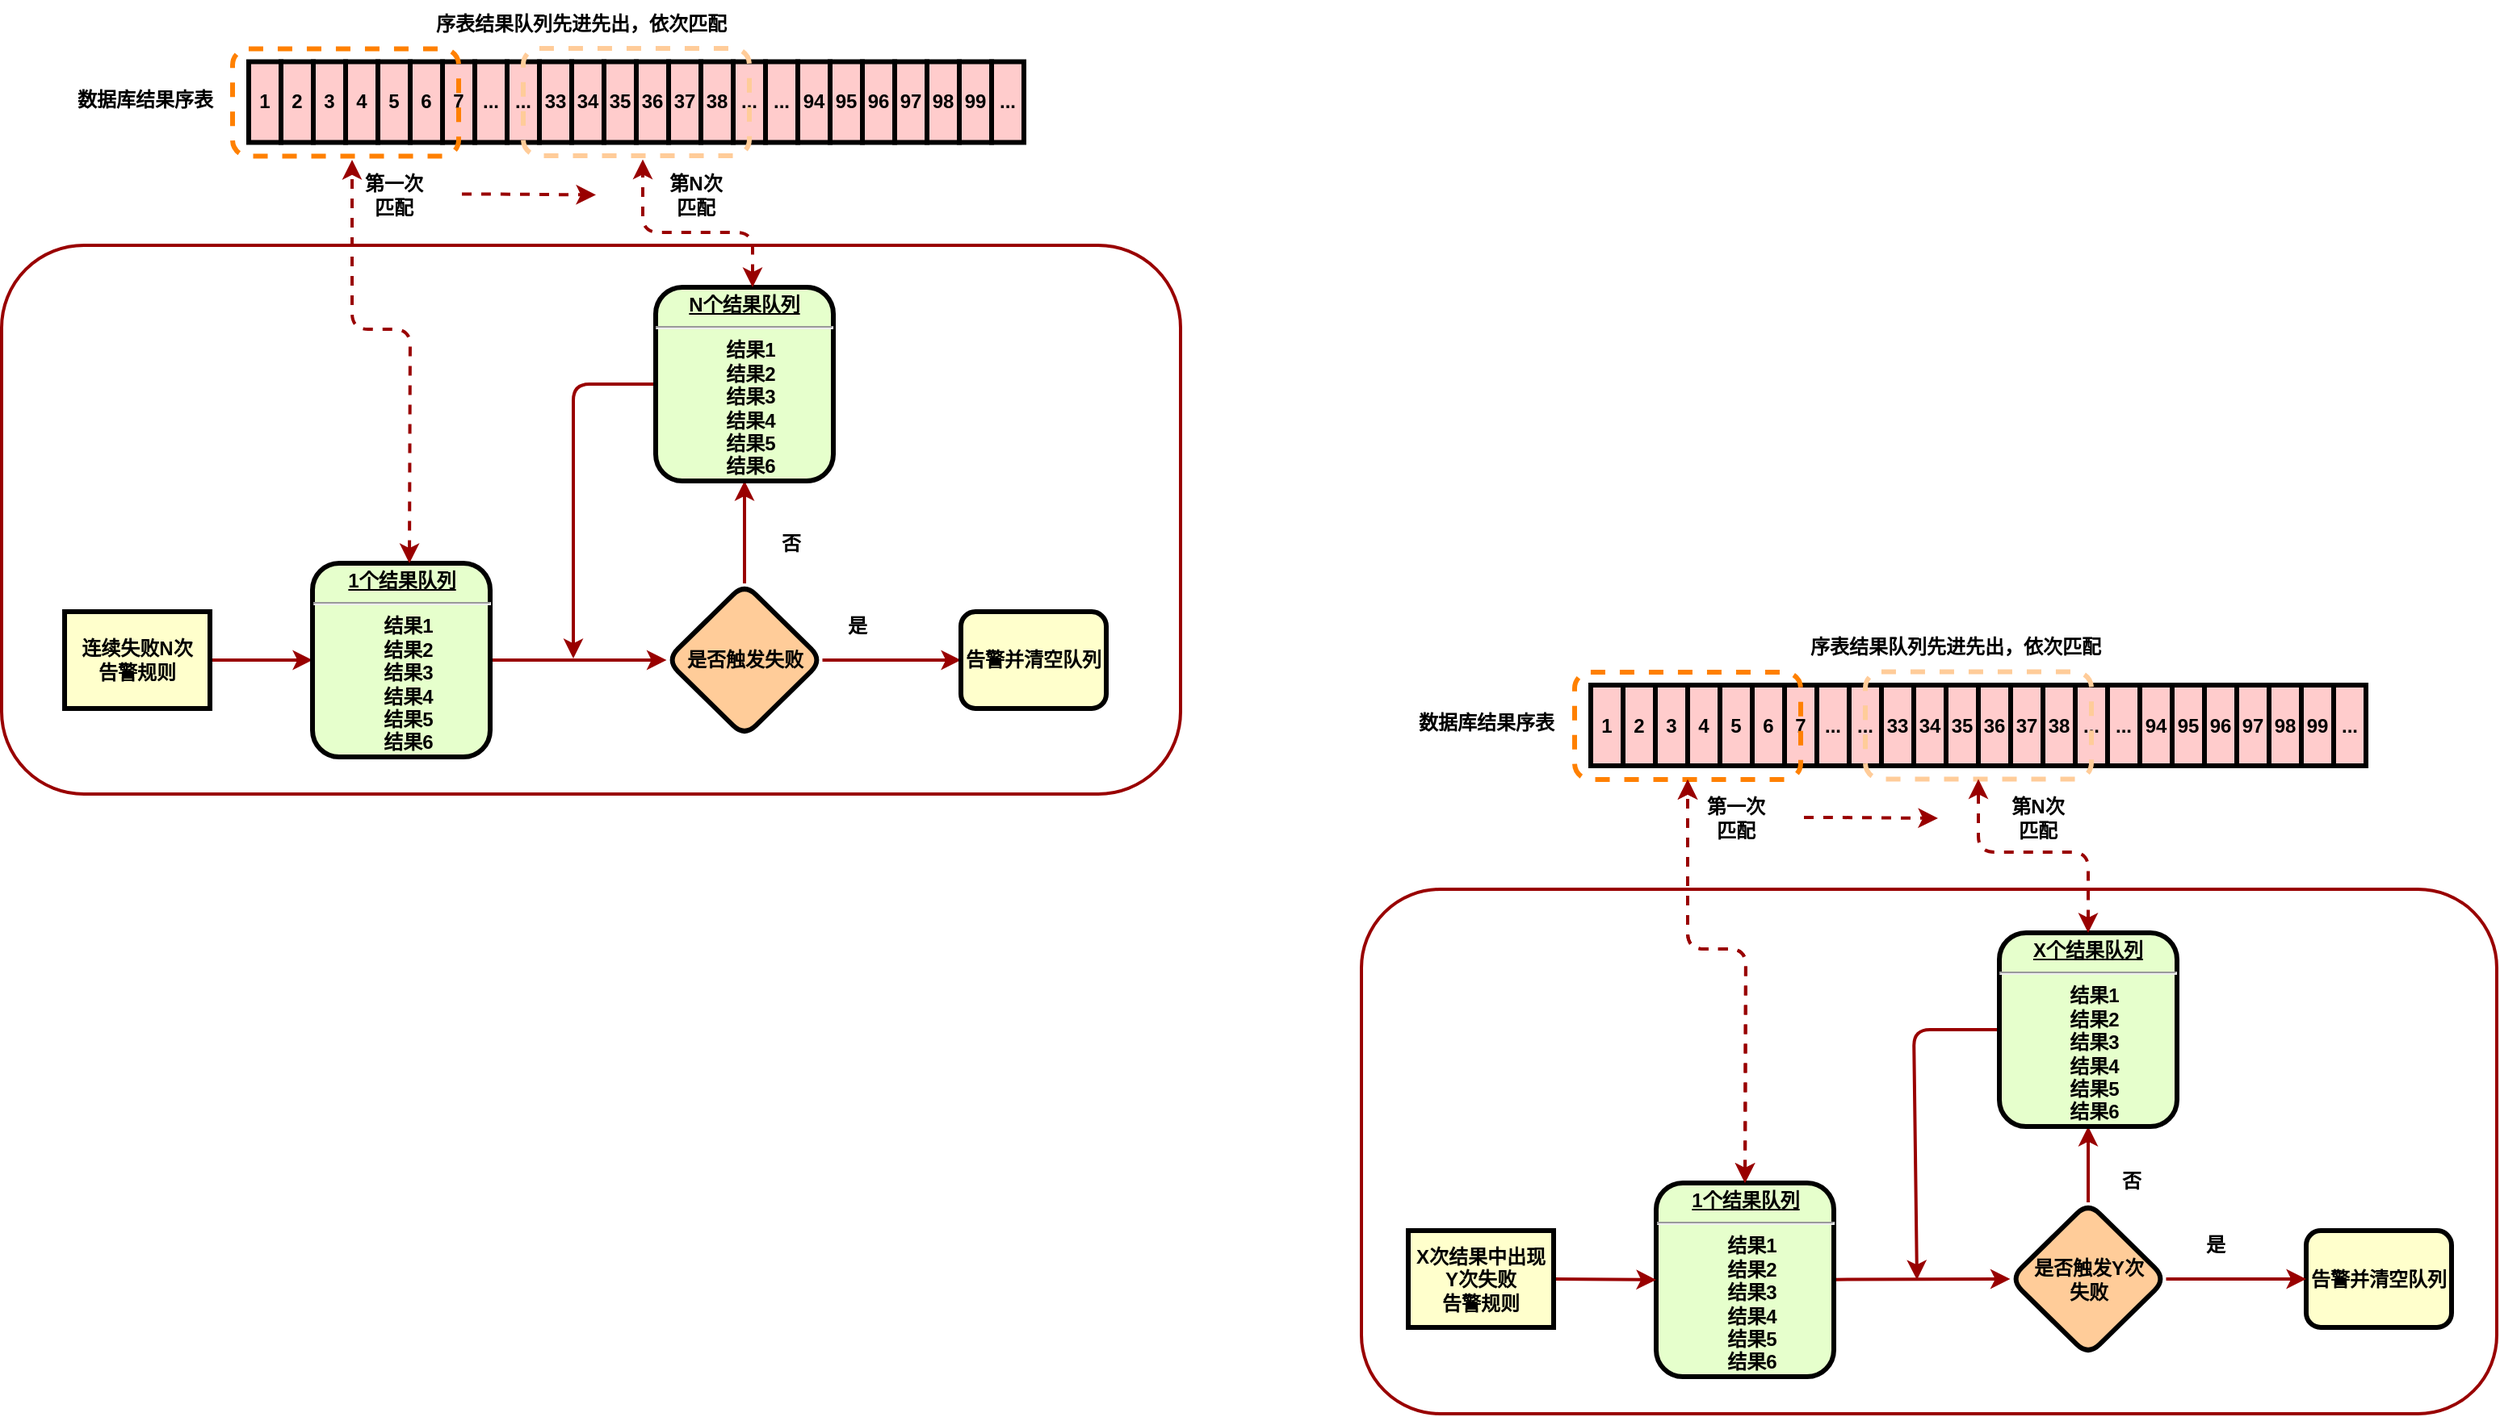<mxfile version="18.2.0" type="github">
  <diagram name="Page-1" id="c7558073-3199-34d8-9f00-42111426c3f3">
    <mxGraphModel dx="1822" dy="1228" grid="0" gridSize="10" guides="1" tooltips="1" connect="1" arrows="1" fold="1" page="0" pageScale="1" pageWidth="826" pageHeight="1169" background="none" math="0" shadow="0">
      <root>
        <mxCell id="0" />
        <mxCell id="1" parent="0" />
        <mxCell id="t3ik7iQPuACF-C9qo4bP-114" style="edgeStyle=none;rounded=1;orthogonalLoop=1;jettySize=auto;html=1;exitX=1;exitY=0.5;exitDx=0;exitDy=0;entryX=0;entryY=0.5;entryDx=0;entryDy=0;strokeColor=#990000;strokeWidth=2;" edge="1" parent="1" source="4" target="t3ik7iQPuACF-C9qo4bP-108">
          <mxGeometry relative="1" as="geometry" />
        </mxCell>
        <mxCell id="4" value="连续失败N次&#xa;告警规则" style="whiteSpace=wrap;align=center;verticalAlign=middle;fontStyle=1;strokeWidth=3;fillColor=#FFFFCC" parent="1" vertex="1">
          <mxGeometry x="35" y="231" width="90" height="60" as="geometry" />
        </mxCell>
        <mxCell id="t3ik7iQPuACF-C9qo4bP-99" style="rounded=1;orthogonalLoop=1;jettySize=auto;html=1;entryX=0;entryY=0.5;entryDx=0;entryDy=0;strokeWidth=2;strokeColor=#990000;sketch=0;" edge="1" parent="1" source="10" target="t3ik7iQPuACF-C9qo4bP-98">
          <mxGeometry relative="1" as="geometry">
            <Array as="points" />
          </mxGeometry>
        </mxCell>
        <mxCell id="10" value="&lt;p style=&quot;margin: 0px; margin-top: 4px; text-align: center; text-decoration: underline;&quot;&gt;&lt;strong&gt;1个结果队列&lt;/strong&gt;&lt;/p&gt;&lt;hr&gt;&lt;p style=&quot;margin: 0px; margin-left: 8px;&quot;&gt;结果1&lt;/p&gt;&lt;p style=&quot;margin: 0px; margin-left: 8px;&quot;&gt;结果2&lt;br&gt;&lt;/p&gt;&lt;p style=&quot;margin: 0px; margin-left: 8px;&quot;&gt;结果3&lt;br&gt;结果4&lt;br&gt;结果5&lt;br&gt;结果6&lt;br&gt;&lt;/p&gt;" style="verticalAlign=middle;align=center;overflow=fill;fontSize=12;fontFamily=Helvetica;html=1;rounded=1;fontStyle=1;strokeWidth=3;fillColor=#E6FFCC;sketch=0;" parent="1" vertex="1">
          <mxGeometry x="1020.5" y="585" width="110" height="120" as="geometry" />
        </mxCell>
        <mxCell id="t3ik7iQPuACF-C9qo4bP-115" style="edgeStyle=none;rounded=1;orthogonalLoop=1;jettySize=auto;html=1;exitX=1;exitY=0.5;exitDx=0;exitDy=0;entryX=0;entryY=0.5;entryDx=0;entryDy=0;strokeColor=#990000;strokeWidth=2;sketch=0;" edge="1" parent="1" source="14" target="10">
          <mxGeometry relative="1" as="geometry" />
        </mxCell>
        <mxCell id="14" value="X次结果中出现&#xa;Y次失败&#xa;告警规则" style="whiteSpace=wrap;align=center;verticalAlign=middle;fontStyle=1;strokeWidth=3;fillColor=#FFFFCC;sketch=0;" parent="1" vertex="1">
          <mxGeometry x="867" y="614.5" width="90" height="60" as="geometry" />
        </mxCell>
        <mxCell id="15" value="告警并清空队列" style="whiteSpace=wrap;align=center;verticalAlign=middle;fontStyle=1;strokeWidth=3;fillColor=#FFFFCC;rounded=1;sketch=0;" parent="1" vertex="1">
          <mxGeometry x="1423" y="614.5" width="90" height="60" as="geometry" />
        </mxCell>
        <mxCell id="79" value="是" style="text;spacingTop=-5;align=center;fontStyle=1;sketch=0;" parent="1" vertex="1">
          <mxGeometry x="1352" y="614.5" width="30" height="20" as="geometry" />
        </mxCell>
        <mxCell id="t3ik7iQPuACF-C9qo4bP-105" style="edgeStyle=none;rounded=1;orthogonalLoop=1;jettySize=auto;html=1;exitX=1;exitY=0.5;exitDx=0;exitDy=0;strokeColor=#990000;strokeWidth=2;entryX=0;entryY=0.5;entryDx=0;entryDy=0;sketch=0;" edge="1" parent="1" source="t3ik7iQPuACF-C9qo4bP-98" target="15">
          <mxGeometry relative="1" as="geometry">
            <mxPoint x="1362" y="695" as="targetPoint" />
          </mxGeometry>
        </mxCell>
        <mxCell id="t3ik7iQPuACF-C9qo4bP-172" style="edgeStyle=none;rounded=1;sketch=0;orthogonalLoop=1;jettySize=auto;html=1;exitX=0.5;exitY=0;exitDx=0;exitDy=0;entryX=0.5;entryY=1;entryDx=0;entryDy=0;strokeColor=#990000;strokeWidth=2;fillColor=#FFCCCC;elbow=vertical;" edge="1" parent="1" source="t3ik7iQPuACF-C9qo4bP-98" target="t3ik7iQPuACF-C9qo4bP-101">
          <mxGeometry relative="1" as="geometry" />
        </mxCell>
        <mxCell id="t3ik7iQPuACF-C9qo4bP-98" value="&lt;b&gt;是否触发Y次&lt;br&gt;失败&lt;/b&gt;" style="rhombus;whiteSpace=wrap;html=1;fillColor=#FFCC99;rounded=1;strokeWidth=3;sketch=0;" vertex="1" parent="1">
          <mxGeometry x="1239.75" y="597" width="96.5" height="95" as="geometry" />
        </mxCell>
        <mxCell id="t3ik7iQPuACF-C9qo4bP-104" style="edgeStyle=none;rounded=1;orthogonalLoop=1;jettySize=auto;html=1;exitX=0;exitY=0.5;exitDx=0;exitDy=0;strokeColor=#990000;strokeWidth=2;sketch=0;" edge="1" parent="1" source="t3ik7iQPuACF-C9qo4bP-101">
          <mxGeometry relative="1" as="geometry">
            <mxPoint x="1182" y="645" as="targetPoint" />
            <Array as="points">
              <mxPoint x="1180" y="490" />
            </Array>
          </mxGeometry>
        </mxCell>
        <mxCell id="t3ik7iQPuACF-C9qo4bP-101" value="&lt;p style=&quot;margin: 0px; margin-top: 4px; text-align: center; text-decoration: underline;&quot;&gt;&lt;strong&gt;X个结果队列&lt;/strong&gt;&lt;/p&gt;&lt;hr&gt;&lt;p style=&quot;margin: 0px; margin-left: 8px;&quot;&gt;结果1&lt;/p&gt;&lt;p style=&quot;margin: 0px; margin-left: 8px;&quot;&gt;结果2&lt;br&gt;&lt;/p&gt;&lt;p style=&quot;margin: 0px; margin-left: 8px;&quot;&gt;结果3&lt;br&gt;结果4&lt;br&gt;结果5&lt;br&gt;结果6&lt;br&gt;&lt;/p&gt;" style="verticalAlign=middle;align=center;overflow=fill;fontSize=12;fontFamily=Helvetica;html=1;rounded=1;fontStyle=1;strokeWidth=3;fillColor=#E6FFCC;sketch=0;" vertex="1" parent="1">
          <mxGeometry x="1233" y="430" width="110" height="120" as="geometry" />
        </mxCell>
        <mxCell id="t3ik7iQPuACF-C9qo4bP-107" value="否" style="text;spacingTop=-5;align=center;fontStyle=1;sketch=0;" vertex="1" parent="1">
          <mxGeometry x="1300" y="575" width="30" height="20" as="geometry" />
        </mxCell>
        <mxCell id="t3ik7iQPuACF-C9qo4bP-112" style="edgeStyle=none;rounded=1;orthogonalLoop=1;jettySize=auto;html=1;exitX=1;exitY=0.5;exitDx=0;exitDy=0;entryX=0;entryY=0.5;entryDx=0;entryDy=0;strokeColor=#990000;strokeWidth=2;" edge="1" parent="1" source="t3ik7iQPuACF-C9qo4bP-108" target="t3ik7iQPuACF-C9qo4bP-110">
          <mxGeometry relative="1" as="geometry" />
        </mxCell>
        <mxCell id="t3ik7iQPuACF-C9qo4bP-108" value="&lt;p style=&quot;margin: 0px; margin-top: 4px; text-align: center; text-decoration: underline;&quot;&gt;&lt;strong&gt;1个结果队列&lt;/strong&gt;&lt;/p&gt;&lt;hr&gt;&lt;p style=&quot;margin: 0px; margin-left: 8px;&quot;&gt;结果1&lt;/p&gt;&lt;p style=&quot;margin: 0px; margin-left: 8px;&quot;&gt;结果2&lt;br&gt;&lt;/p&gt;&lt;p style=&quot;margin: 0px; margin-left: 8px;&quot;&gt;结果3&lt;br&gt;结果4&lt;br&gt;结果5&lt;br&gt;结果6&lt;br&gt;&lt;/p&gt;" style="verticalAlign=middle;align=center;overflow=fill;fontSize=12;fontFamily=Helvetica;html=1;rounded=1;fontStyle=1;strokeWidth=3;fillColor=#E6FFCC" vertex="1" parent="1">
          <mxGeometry x="188.5" y="201" width="110" height="120" as="geometry" />
        </mxCell>
        <mxCell id="t3ik7iQPuACF-C9qo4bP-118" style="edgeStyle=none;rounded=1;orthogonalLoop=1;jettySize=auto;html=1;exitX=1;exitY=0.5;exitDx=0;exitDy=0;entryX=0;entryY=0.5;entryDx=0;entryDy=0;strokeColor=#990000;strokeWidth=2;" edge="1" parent="1" source="t3ik7iQPuACF-C9qo4bP-110" target="t3ik7iQPuACF-C9qo4bP-116">
          <mxGeometry relative="1" as="geometry" />
        </mxCell>
        <mxCell id="t3ik7iQPuACF-C9qo4bP-119" style="edgeStyle=none;rounded=1;orthogonalLoop=1;jettySize=auto;html=1;exitX=0.5;exitY=0;exitDx=0;exitDy=0;entryX=0.5;entryY=1;entryDx=0;entryDy=0;strokeColor=#990000;strokeWidth=2;" edge="1" parent="1" source="t3ik7iQPuACF-C9qo4bP-110" target="t3ik7iQPuACF-C9qo4bP-111">
          <mxGeometry relative="1" as="geometry" />
        </mxCell>
        <mxCell id="t3ik7iQPuACF-C9qo4bP-110" value="&lt;b&gt;是否触发失败&lt;/b&gt;" style="rhombus;whiteSpace=wrap;html=1;fillColor=#FFCC99;rounded=1;strokeWidth=3;" vertex="1" parent="1">
          <mxGeometry x="407.75" y="213.5" width="96.5" height="95" as="geometry" />
        </mxCell>
        <mxCell id="t3ik7iQPuACF-C9qo4bP-120" style="edgeStyle=none;rounded=1;orthogonalLoop=1;jettySize=auto;html=1;exitX=0;exitY=0.5;exitDx=0;exitDy=0;strokeColor=#990000;strokeWidth=2;" edge="1" parent="1" source="t3ik7iQPuACF-C9qo4bP-111">
          <mxGeometry relative="1" as="geometry">
            <mxPoint x="350" y="260" as="targetPoint" />
            <Array as="points">
              <mxPoint x="350" y="90" />
            </Array>
          </mxGeometry>
        </mxCell>
        <mxCell id="t3ik7iQPuACF-C9qo4bP-111" value="&lt;p style=&quot;margin: 0px; margin-top: 4px; text-align: center; text-decoration: underline;&quot;&gt;&lt;strong&gt;N个结果队列&lt;/strong&gt;&lt;/p&gt;&lt;hr&gt;&lt;p style=&quot;margin: 0px; margin-left: 8px;&quot;&gt;结果1&lt;/p&gt;&lt;p style=&quot;margin: 0px; margin-left: 8px;&quot;&gt;结果2&lt;br&gt;&lt;/p&gt;&lt;p style=&quot;margin: 0px; margin-left: 8px;&quot;&gt;结果3&lt;br&gt;结果4&lt;br&gt;结果5&lt;br&gt;结果6&lt;br&gt;&lt;/p&gt;" style="verticalAlign=middle;align=center;overflow=fill;fontSize=12;fontFamily=Helvetica;html=1;rounded=1;fontStyle=1;strokeWidth=3;fillColor=#E6FFCC" vertex="1" parent="1">
          <mxGeometry x="401" y="30" width="110" height="120" as="geometry" />
        </mxCell>
        <mxCell id="t3ik7iQPuACF-C9qo4bP-116" value="告警并清空队列" style="whiteSpace=wrap;align=center;verticalAlign=middle;fontStyle=1;strokeWidth=3;fillColor=#FFFFCC;rounded=1;" vertex="1" parent="1">
          <mxGeometry x="590.0" y="231" width="90" height="60" as="geometry" />
        </mxCell>
        <mxCell id="t3ik7iQPuACF-C9qo4bP-117" value="是" style="text;spacingTop=-5;align=center;fontStyle=1" vertex="1" parent="1">
          <mxGeometry x="511" y="231" width="30" height="20" as="geometry" />
        </mxCell>
        <mxCell id="t3ik7iQPuACF-C9qo4bP-121" value="否" style="text;spacingTop=-5;align=center;fontStyle=1" vertex="1" parent="1">
          <mxGeometry x="470" y="180" width="30" height="20" as="geometry" />
        </mxCell>
        <mxCell id="t3ik7iQPuACF-C9qo4bP-122" value="1" style="rounded=0;whiteSpace=wrap;html=1;strokeWidth=3;fillColor=#FFCCCC;fontStyle=1" vertex="1" parent="1">
          <mxGeometry x="980" y="276.5" width="20" height="50" as="geometry" />
        </mxCell>
        <mxCell id="t3ik7iQPuACF-C9qo4bP-123" value="2" style="rounded=0;whiteSpace=wrap;html=1;strokeWidth=3;fillColor=#FFCCCC;fontStyle=1" vertex="1" parent="1">
          <mxGeometry x="1000" y="276.5" width="20" height="50" as="geometry" />
        </mxCell>
        <mxCell id="t3ik7iQPuACF-C9qo4bP-135" value="3" style="rounded=0;whiteSpace=wrap;html=1;strokeWidth=3;fillColor=#FFCCCC;fontStyle=1" vertex="1" parent="1">
          <mxGeometry x="1020" y="276.5" width="20" height="50" as="geometry" />
        </mxCell>
        <mxCell id="t3ik7iQPuACF-C9qo4bP-136" value="4" style="rounded=0;whiteSpace=wrap;html=1;strokeWidth=3;fillColor=#FFCCCC;fontStyle=1" vertex="1" parent="1">
          <mxGeometry x="1040" y="276.5" width="20" height="50" as="geometry" />
        </mxCell>
        <mxCell id="t3ik7iQPuACF-C9qo4bP-137" value="5" style="rounded=0;whiteSpace=wrap;html=1;strokeWidth=3;fillColor=#FFCCCC;fontStyle=1" vertex="1" parent="1">
          <mxGeometry x="1060" y="276.5" width="20" height="50" as="geometry" />
        </mxCell>
        <mxCell id="t3ik7iQPuACF-C9qo4bP-138" value="6" style="rounded=0;whiteSpace=wrap;html=1;strokeWidth=3;fillColor=#FFCCCC;fontStyle=1" vertex="1" parent="1">
          <mxGeometry x="1080" y="276.5" width="20" height="50" as="geometry" />
        </mxCell>
        <mxCell id="t3ik7iQPuACF-C9qo4bP-139" value="7" style="rounded=0;whiteSpace=wrap;html=1;strokeWidth=3;fillColor=#FFCCCC;fontStyle=1" vertex="1" parent="1">
          <mxGeometry x="1100" y="276.5" width="20" height="50" as="geometry" />
        </mxCell>
        <mxCell id="t3ik7iQPuACF-C9qo4bP-140" value="..." style="rounded=0;whiteSpace=wrap;html=1;strokeWidth=3;fillColor=#FFCCCC;fontStyle=1" vertex="1" parent="1">
          <mxGeometry x="1120" y="276.5" width="20" height="50" as="geometry" />
        </mxCell>
        <mxCell id="t3ik7iQPuACF-C9qo4bP-141" value="..." style="rounded=0;whiteSpace=wrap;html=1;strokeWidth=3;fillColor=#FFCCCC;fontStyle=1" vertex="1" parent="1">
          <mxGeometry x="1140" y="276.5" width="20" height="50" as="geometry" />
        </mxCell>
        <mxCell id="t3ik7iQPuACF-C9qo4bP-142" value="33" style="rounded=0;whiteSpace=wrap;html=1;strokeWidth=3;fillColor=#FFCCCC;fontStyle=1" vertex="1" parent="1">
          <mxGeometry x="1160" y="276.5" width="20" height="50" as="geometry" />
        </mxCell>
        <mxCell id="t3ik7iQPuACF-C9qo4bP-143" value="34" style="rounded=0;whiteSpace=wrap;html=1;strokeWidth=3;fillColor=#FFCCCC;fontStyle=1" vertex="1" parent="1">
          <mxGeometry x="1180" y="276.5" width="20" height="50" as="geometry" />
        </mxCell>
        <mxCell id="t3ik7iQPuACF-C9qo4bP-145" value="35" style="rounded=0;whiteSpace=wrap;html=1;strokeWidth=3;fillColor=#FFCCCC;fontStyle=1" vertex="1" parent="1">
          <mxGeometry x="1200" y="276.5" width="20" height="50" as="geometry" />
        </mxCell>
        <mxCell id="t3ik7iQPuACF-C9qo4bP-147" value="36" style="rounded=0;whiteSpace=wrap;html=1;strokeWidth=3;fillColor=#FFCCCC;fontStyle=1" vertex="1" parent="1">
          <mxGeometry x="1220" y="276.5" width="20" height="50" as="geometry" />
        </mxCell>
        <mxCell id="t3ik7iQPuACF-C9qo4bP-148" value="37" style="rounded=0;whiteSpace=wrap;html=1;strokeWidth=3;fillColor=#FFCCCC;fontStyle=1" vertex="1" parent="1">
          <mxGeometry x="1240" y="276.5" width="20" height="50" as="geometry" />
        </mxCell>
        <mxCell id="t3ik7iQPuACF-C9qo4bP-149" value="38" style="rounded=0;whiteSpace=wrap;html=1;strokeWidth=3;fillColor=#FFCCCC;fontStyle=1" vertex="1" parent="1">
          <mxGeometry x="1260" y="276.5" width="20" height="50" as="geometry" />
        </mxCell>
        <mxCell id="t3ik7iQPuACF-C9qo4bP-150" value="..." style="rounded=0;whiteSpace=wrap;html=1;strokeWidth=3;fillColor=#FFCCCC;fontStyle=1" vertex="1" parent="1">
          <mxGeometry x="1280" y="276.5" width="20" height="50" as="geometry" />
        </mxCell>
        <mxCell id="t3ik7iQPuACF-C9qo4bP-151" value="..." style="rounded=0;whiteSpace=wrap;html=1;strokeWidth=3;fillColor=#FFCCCC;fontStyle=1" vertex="1" parent="1">
          <mxGeometry x="1300" y="276.5" width="20" height="50" as="geometry" />
        </mxCell>
        <mxCell id="t3ik7iQPuACF-C9qo4bP-152" value="94" style="rounded=0;whiteSpace=wrap;html=1;strokeWidth=3;fillColor=#FFCCCC;fontStyle=1" vertex="1" parent="1">
          <mxGeometry x="1320" y="276.5" width="20" height="50" as="geometry" />
        </mxCell>
        <mxCell id="t3ik7iQPuACF-C9qo4bP-153" value="95" style="rounded=0;whiteSpace=wrap;html=1;strokeWidth=3;fillColor=#FFCCCC;fontStyle=1" vertex="1" parent="1">
          <mxGeometry x="1340" y="276.5" width="20" height="50" as="geometry" />
        </mxCell>
        <mxCell id="t3ik7iQPuACF-C9qo4bP-154" value="96" style="rounded=0;whiteSpace=wrap;html=1;strokeWidth=3;fillColor=#FFCCCC;fontStyle=1" vertex="1" parent="1">
          <mxGeometry x="1360" y="276.5" width="20" height="50" as="geometry" />
        </mxCell>
        <mxCell id="t3ik7iQPuACF-C9qo4bP-155" value="97" style="rounded=0;whiteSpace=wrap;html=1;strokeWidth=3;fillColor=#FFCCCC;fontStyle=1" vertex="1" parent="1">
          <mxGeometry x="1380" y="276.5" width="20" height="50" as="geometry" />
        </mxCell>
        <mxCell id="t3ik7iQPuACF-C9qo4bP-156" value="98" style="rounded=0;whiteSpace=wrap;html=1;strokeWidth=3;fillColor=#FFCCCC;fontStyle=1" vertex="1" parent="1">
          <mxGeometry x="1400" y="276.5" width="20" height="50" as="geometry" />
        </mxCell>
        <mxCell id="t3ik7iQPuACF-C9qo4bP-157" value="99" style="rounded=0;whiteSpace=wrap;html=1;strokeWidth=3;fillColor=#FFCCCC;fontStyle=1" vertex="1" parent="1">
          <mxGeometry x="1420" y="276.5" width="20" height="50" as="geometry" />
        </mxCell>
        <mxCell id="t3ik7iQPuACF-C9qo4bP-158" value="..." style="rounded=0;whiteSpace=wrap;html=1;strokeWidth=3;fillColor=#FFCCCC;fontStyle=1" vertex="1" parent="1">
          <mxGeometry x="1440" y="276.5" width="20" height="50" as="geometry" />
        </mxCell>
        <mxCell id="t3ik7iQPuACF-C9qo4bP-163" value="" style="rounded=1;whiteSpace=wrap;html=1;dashed=1;strokeColor=#FF8000;strokeWidth=3;fillColor=none;" vertex="1" parent="1">
          <mxGeometry x="970" y="268.5" width="140" height="66.5" as="geometry" />
        </mxCell>
        <mxCell id="t3ik7iQPuACF-C9qo4bP-164" value="" style="rounded=1;whiteSpace=wrap;html=1;dashed=1;strokeColor=#FFCC99;strokeWidth=3;fillColor=none;" vertex="1" parent="1">
          <mxGeometry x="1150" y="268.25" width="140" height="66.5" as="geometry" />
        </mxCell>
        <mxCell id="t3ik7iQPuACF-C9qo4bP-165" value="" style="endArrow=classic;startArrow=classic;html=1;rounded=1;sketch=0;strokeColor=#990000;strokeWidth=2;fillColor=#FFCCCC;elbow=vertical;entryX=0.5;entryY=1;entryDx=0;entryDy=0;dashed=1;exitX=0.5;exitY=0;exitDx=0;exitDy=0;" edge="1" parent="1" source="10" target="t3ik7iQPuACF-C9qo4bP-163">
          <mxGeometry width="50" height="50" relative="1" as="geometry">
            <mxPoint x="1050" y="401" as="sourcePoint" />
            <mxPoint x="1100" y="351" as="targetPoint" />
            <Array as="points">
              <mxPoint x="1076" y="440" />
              <mxPoint x="1040" y="440" />
            </Array>
          </mxGeometry>
        </mxCell>
        <mxCell id="t3ik7iQPuACF-C9qo4bP-166" value="第一次&lt;br&gt;匹配" style="text;html=1;strokeColor=none;fillColor=none;align=center;verticalAlign=middle;whiteSpace=wrap;rounded=0;glass=0;dashed=1;fontStyle=1" vertex="1" parent="1">
          <mxGeometry x="1040" y="344" width="60" height="30" as="geometry" />
        </mxCell>
        <mxCell id="t3ik7iQPuACF-C9qo4bP-167" value="" style="endArrow=classic;startArrow=classic;html=1;rounded=1;sketch=0;strokeColor=#990000;strokeWidth=2;fillColor=#FFCCCC;elbow=vertical;entryX=0.5;entryY=1;entryDx=0;entryDy=0;dashed=1;exitX=0.5;exitY=0;exitDx=0;exitDy=0;" edge="1" parent="1" source="t3ik7iQPuACF-C9qo4bP-101" target="t3ik7iQPuACF-C9qo4bP-164">
          <mxGeometry width="50" height="50" relative="1" as="geometry">
            <mxPoint x="1090" y="403" as="sourcePoint" />
            <mxPoint x="1150" y="370" as="targetPoint" />
            <Array as="points">
              <mxPoint x="1288" y="380" />
              <mxPoint x="1220" y="380" />
            </Array>
          </mxGeometry>
        </mxCell>
        <mxCell id="t3ik7iQPuACF-C9qo4bP-168" value="第N次&lt;br&gt;匹配" style="text;html=1;strokeColor=none;fillColor=none;align=center;verticalAlign=middle;whiteSpace=wrap;rounded=0;glass=0;dashed=1;fontStyle=1" vertex="1" parent="1">
          <mxGeometry x="1227" y="344" width="60" height="30" as="geometry" />
        </mxCell>
        <mxCell id="t3ik7iQPuACF-C9qo4bP-171" value="" style="endArrow=classic;html=1;rounded=1;dashed=1;sketch=0;strokeColor=#990000;strokeWidth=2;fillColor=#FFCCCC;elbow=vertical;" edge="1" parent="1">
          <mxGeometry width="50" height="50" relative="1" as="geometry">
            <mxPoint x="1112" y="358.5" as="sourcePoint" />
            <mxPoint x="1195" y="359" as="targetPoint" />
            <Array as="points">
              <mxPoint x="1131.5" y="358.5" />
            </Array>
          </mxGeometry>
        </mxCell>
        <mxCell id="t3ik7iQPuACF-C9qo4bP-173" value="" style="rounded=1;whiteSpace=wrap;html=1;glass=0;strokeColor=#990000;strokeWidth=2;fillColor=none;" vertex="1" parent="1">
          <mxGeometry x="838" y="403" width="703" height="325" as="geometry" />
        </mxCell>
        <mxCell id="t3ik7iQPuACF-C9qo4bP-174" value="数据库结果序表" style="text;html=1;strokeColor=none;fillColor=none;align=center;verticalAlign=middle;whiteSpace=wrap;rounded=0;glass=0;fontStyle=1" vertex="1" parent="1">
          <mxGeometry x="870" y="285" width="91" height="30" as="geometry" />
        </mxCell>
        <mxCell id="t3ik7iQPuACF-C9qo4bP-175" value="1" style="rounded=0;whiteSpace=wrap;html=1;strokeWidth=3;fillColor=#FFCCCC;fontStyle=1" vertex="1" parent="1">
          <mxGeometry x="149" y="-109.75" width="20" height="50" as="geometry" />
        </mxCell>
        <mxCell id="t3ik7iQPuACF-C9qo4bP-176" value="2" style="rounded=0;whiteSpace=wrap;html=1;strokeWidth=3;fillColor=#FFCCCC;fontStyle=1" vertex="1" parent="1">
          <mxGeometry x="169" y="-109.75" width="20" height="50" as="geometry" />
        </mxCell>
        <mxCell id="t3ik7iQPuACF-C9qo4bP-177" value="3" style="rounded=0;whiteSpace=wrap;html=1;strokeWidth=3;fillColor=#FFCCCC;fontStyle=1" vertex="1" parent="1">
          <mxGeometry x="189" y="-109.75" width="20" height="50" as="geometry" />
        </mxCell>
        <mxCell id="t3ik7iQPuACF-C9qo4bP-178" value="4" style="rounded=0;whiteSpace=wrap;html=1;strokeWidth=3;fillColor=#FFCCCC;fontStyle=1" vertex="1" parent="1">
          <mxGeometry x="209" y="-109.75" width="20" height="50" as="geometry" />
        </mxCell>
        <mxCell id="t3ik7iQPuACF-C9qo4bP-179" value="5" style="rounded=0;whiteSpace=wrap;html=1;strokeWidth=3;fillColor=#FFCCCC;fontStyle=1" vertex="1" parent="1">
          <mxGeometry x="229" y="-109.75" width="20" height="50" as="geometry" />
        </mxCell>
        <mxCell id="t3ik7iQPuACF-C9qo4bP-180" value="6" style="rounded=0;whiteSpace=wrap;html=1;strokeWidth=3;fillColor=#FFCCCC;fontStyle=1" vertex="1" parent="1">
          <mxGeometry x="249" y="-109.75" width="20" height="50" as="geometry" />
        </mxCell>
        <mxCell id="t3ik7iQPuACF-C9qo4bP-181" value="7" style="rounded=0;whiteSpace=wrap;html=1;strokeWidth=3;fillColor=#FFCCCC;fontStyle=1" vertex="1" parent="1">
          <mxGeometry x="269" y="-109.75" width="20" height="50" as="geometry" />
        </mxCell>
        <mxCell id="t3ik7iQPuACF-C9qo4bP-182" value="..." style="rounded=0;whiteSpace=wrap;html=1;strokeWidth=3;fillColor=#FFCCCC;fontStyle=1" vertex="1" parent="1">
          <mxGeometry x="289" y="-109.75" width="20" height="50" as="geometry" />
        </mxCell>
        <mxCell id="t3ik7iQPuACF-C9qo4bP-183" value="..." style="rounded=0;whiteSpace=wrap;html=1;strokeWidth=3;fillColor=#FFCCCC;fontStyle=1" vertex="1" parent="1">
          <mxGeometry x="309" y="-109.75" width="20" height="50" as="geometry" />
        </mxCell>
        <mxCell id="t3ik7iQPuACF-C9qo4bP-184" value="33" style="rounded=0;whiteSpace=wrap;html=1;strokeWidth=3;fillColor=#FFCCCC;fontStyle=1" vertex="1" parent="1">
          <mxGeometry x="329" y="-109.75" width="20" height="50" as="geometry" />
        </mxCell>
        <mxCell id="t3ik7iQPuACF-C9qo4bP-185" value="34" style="rounded=0;whiteSpace=wrap;html=1;strokeWidth=3;fillColor=#FFCCCC;fontStyle=1" vertex="1" parent="1">
          <mxGeometry x="349" y="-109.75" width="20" height="50" as="geometry" />
        </mxCell>
        <mxCell id="t3ik7iQPuACF-C9qo4bP-186" value="35" style="rounded=0;whiteSpace=wrap;html=1;strokeWidth=3;fillColor=#FFCCCC;fontStyle=1" vertex="1" parent="1">
          <mxGeometry x="369" y="-109.75" width="20" height="50" as="geometry" />
        </mxCell>
        <mxCell id="t3ik7iQPuACF-C9qo4bP-187" value="36" style="rounded=0;whiteSpace=wrap;html=1;strokeWidth=3;fillColor=#FFCCCC;fontStyle=1" vertex="1" parent="1">
          <mxGeometry x="389" y="-109.75" width="20" height="50" as="geometry" />
        </mxCell>
        <mxCell id="t3ik7iQPuACF-C9qo4bP-188" value="37" style="rounded=0;whiteSpace=wrap;html=1;strokeWidth=3;fillColor=#FFCCCC;fontStyle=1" vertex="1" parent="1">
          <mxGeometry x="409" y="-109.75" width="20" height="50" as="geometry" />
        </mxCell>
        <mxCell id="t3ik7iQPuACF-C9qo4bP-189" value="38" style="rounded=0;whiteSpace=wrap;html=1;strokeWidth=3;fillColor=#FFCCCC;fontStyle=1" vertex="1" parent="1">
          <mxGeometry x="429" y="-109.75" width="20" height="50" as="geometry" />
        </mxCell>
        <mxCell id="t3ik7iQPuACF-C9qo4bP-190" value="..." style="rounded=0;whiteSpace=wrap;html=1;strokeWidth=3;fillColor=#FFCCCC;fontStyle=1" vertex="1" parent="1">
          <mxGeometry x="449" y="-109.75" width="20" height="50" as="geometry" />
        </mxCell>
        <mxCell id="t3ik7iQPuACF-C9qo4bP-191" value="..." style="rounded=0;whiteSpace=wrap;html=1;strokeWidth=3;fillColor=#FFCCCC;fontStyle=1" vertex="1" parent="1">
          <mxGeometry x="469" y="-109.75" width="20" height="50" as="geometry" />
        </mxCell>
        <mxCell id="t3ik7iQPuACF-C9qo4bP-192" value="94" style="rounded=0;whiteSpace=wrap;html=1;strokeWidth=3;fillColor=#FFCCCC;fontStyle=1" vertex="1" parent="1">
          <mxGeometry x="489" y="-109.75" width="20" height="50" as="geometry" />
        </mxCell>
        <mxCell id="t3ik7iQPuACF-C9qo4bP-193" value="95" style="rounded=0;whiteSpace=wrap;html=1;strokeWidth=3;fillColor=#FFCCCC;fontStyle=1" vertex="1" parent="1">
          <mxGeometry x="509" y="-109.75" width="20" height="50" as="geometry" />
        </mxCell>
        <mxCell id="t3ik7iQPuACF-C9qo4bP-194" value="96" style="rounded=0;whiteSpace=wrap;html=1;strokeWidth=3;fillColor=#FFCCCC;fontStyle=1" vertex="1" parent="1">
          <mxGeometry x="529" y="-109.75" width="20" height="50" as="geometry" />
        </mxCell>
        <mxCell id="t3ik7iQPuACF-C9qo4bP-195" value="97" style="rounded=0;whiteSpace=wrap;html=1;strokeWidth=3;fillColor=#FFCCCC;fontStyle=1" vertex="1" parent="1">
          <mxGeometry x="549" y="-109.75" width="20" height="50" as="geometry" />
        </mxCell>
        <mxCell id="t3ik7iQPuACF-C9qo4bP-196" value="98" style="rounded=0;whiteSpace=wrap;html=1;strokeWidth=3;fillColor=#FFCCCC;fontStyle=1" vertex="1" parent="1">
          <mxGeometry x="569" y="-109.75" width="20" height="50" as="geometry" />
        </mxCell>
        <mxCell id="t3ik7iQPuACF-C9qo4bP-197" value="99" style="rounded=0;whiteSpace=wrap;html=1;strokeWidth=3;fillColor=#FFCCCC;fontStyle=1" vertex="1" parent="1">
          <mxGeometry x="589" y="-109.75" width="20" height="50" as="geometry" />
        </mxCell>
        <mxCell id="t3ik7iQPuACF-C9qo4bP-198" value="..." style="rounded=0;whiteSpace=wrap;html=1;strokeWidth=3;fillColor=#FFCCCC;fontStyle=1" vertex="1" parent="1">
          <mxGeometry x="609" y="-109.75" width="20" height="50" as="geometry" />
        </mxCell>
        <mxCell id="t3ik7iQPuACF-C9qo4bP-199" value="" style="rounded=1;whiteSpace=wrap;html=1;dashed=1;strokeColor=#FF8000;strokeWidth=3;fillColor=none;" vertex="1" parent="1">
          <mxGeometry x="139" y="-117.75" width="140" height="66.5" as="geometry" />
        </mxCell>
        <mxCell id="t3ik7iQPuACF-C9qo4bP-200" value="" style="rounded=1;whiteSpace=wrap;html=1;dashed=1;strokeColor=#FFCC99;strokeWidth=3;fillColor=none;" vertex="1" parent="1">
          <mxGeometry x="319" y="-118" width="140" height="66.5" as="geometry" />
        </mxCell>
        <mxCell id="t3ik7iQPuACF-C9qo4bP-201" value="第一次&lt;br&gt;匹配" style="text;html=1;strokeColor=none;fillColor=none;align=center;verticalAlign=middle;whiteSpace=wrap;rounded=0;glass=0;dashed=1;fontStyle=1" vertex="1" parent="1">
          <mxGeometry x="209" y="-42.25" width="60" height="30" as="geometry" />
        </mxCell>
        <mxCell id="t3ik7iQPuACF-C9qo4bP-202" value="第N次&lt;br&gt;匹配" style="text;html=1;strokeColor=none;fillColor=none;align=center;verticalAlign=middle;whiteSpace=wrap;rounded=0;glass=0;dashed=1;fontStyle=1" vertex="1" parent="1">
          <mxGeometry x="396" y="-42.25" width="60" height="30" as="geometry" />
        </mxCell>
        <mxCell id="t3ik7iQPuACF-C9qo4bP-203" value="" style="endArrow=classic;html=1;rounded=1;dashed=1;sketch=0;strokeColor=#990000;strokeWidth=2;fillColor=#FFCCCC;elbow=vertical;" edge="1" parent="1">
          <mxGeometry width="50" height="50" relative="1" as="geometry">
            <mxPoint x="281" y="-27.75" as="sourcePoint" />
            <mxPoint x="364" y="-27.25" as="targetPoint" />
            <Array as="points">
              <mxPoint x="300.5" y="-27.75" />
            </Array>
          </mxGeometry>
        </mxCell>
        <mxCell id="t3ik7iQPuACF-C9qo4bP-204" value="数据库结果序表" style="text;html=1;strokeColor=none;fillColor=none;align=center;verticalAlign=middle;whiteSpace=wrap;rounded=0;glass=0;fontStyle=1" vertex="1" parent="1">
          <mxGeometry x="40" y="-101.25" width="90" height="30" as="geometry" />
        </mxCell>
        <mxCell id="t3ik7iQPuACF-C9qo4bP-205" value="" style="endArrow=classic;startArrow=classic;html=1;rounded=1;sketch=0;strokeColor=#990000;strokeWidth=2;fillColor=#FFCCCC;elbow=vertical;entryX=0.5;entryY=1;entryDx=0;entryDy=0;dashed=1;exitX=0.5;exitY=0;exitDx=0;exitDy=0;" edge="1" parent="1">
          <mxGeometry width="50" height="50" relative="1" as="geometry">
            <mxPoint x="1075.5" y="585" as="sourcePoint" />
            <mxPoint x="1040" y="335" as="targetPoint" />
            <Array as="points">
              <mxPoint x="1076" y="440" />
              <mxPoint x="1040" y="440" />
            </Array>
          </mxGeometry>
        </mxCell>
        <mxCell id="t3ik7iQPuACF-C9qo4bP-206" value="" style="endArrow=classic;startArrow=classic;html=1;rounded=1;sketch=0;strokeColor=#990000;strokeWidth=2;fillColor=#FFCCCC;elbow=vertical;entryX=0.5;entryY=1;entryDx=0;entryDy=0;dashed=1;" edge="1" parent="1">
          <mxGeometry width="50" height="50" relative="1" as="geometry">
            <mxPoint x="461" y="30" as="sourcePoint" />
            <mxPoint x="393" y="-49.25" as="targetPoint" />
            <Array as="points">
              <mxPoint x="461" y="-4" />
              <mxPoint x="393" y="-4" />
            </Array>
          </mxGeometry>
        </mxCell>
        <mxCell id="t3ik7iQPuACF-C9qo4bP-207" value="" style="endArrow=classic;startArrow=classic;html=1;rounded=1;sketch=0;strokeColor=#990000;strokeWidth=2;fillColor=#FFCCCC;elbow=vertical;entryX=0.5;entryY=1;entryDx=0;entryDy=0;dashed=1;exitX=0.5;exitY=0;exitDx=0;exitDy=0;" edge="1" parent="1">
          <mxGeometry width="50" height="50" relative="1" as="geometry">
            <mxPoint x="248.5" y="201" as="sourcePoint" />
            <mxPoint x="213" y="-49" as="targetPoint" />
            <Array as="points">
              <mxPoint x="249" y="56" />
              <mxPoint x="213" y="56" />
            </Array>
          </mxGeometry>
        </mxCell>
        <mxCell id="t3ik7iQPuACF-C9qo4bP-208" value="" style="rounded=1;whiteSpace=wrap;html=1;glass=0;strokeColor=#990000;strokeWidth=2;fillColor=none;" vertex="1" parent="1">
          <mxGeometry x="-4" y="4" width="730" height="340" as="geometry" />
        </mxCell>
        <mxCell id="t3ik7iQPuACF-C9qo4bP-209" value="序表结果队列先进先出，依次匹配" style="text;html=1;strokeColor=none;fillColor=none;align=center;verticalAlign=middle;whiteSpace=wrap;rounded=0;glass=0;fontStyle=1" vertex="1" parent="1">
          <mxGeometry x="229" y="-148" width="251.5" height="30" as="geometry" />
        </mxCell>
        <mxCell id="t3ik7iQPuACF-C9qo4bP-210" value="序表结果队列先进先出，依次匹配" style="text;html=1;strokeColor=none;fillColor=none;align=center;verticalAlign=middle;whiteSpace=wrap;rounded=0;glass=0;fontStyle=1" vertex="1" parent="1">
          <mxGeometry x="1080" y="238.25" width="251.5" height="30" as="geometry" />
        </mxCell>
      </root>
    </mxGraphModel>
  </diagram>
</mxfile>
